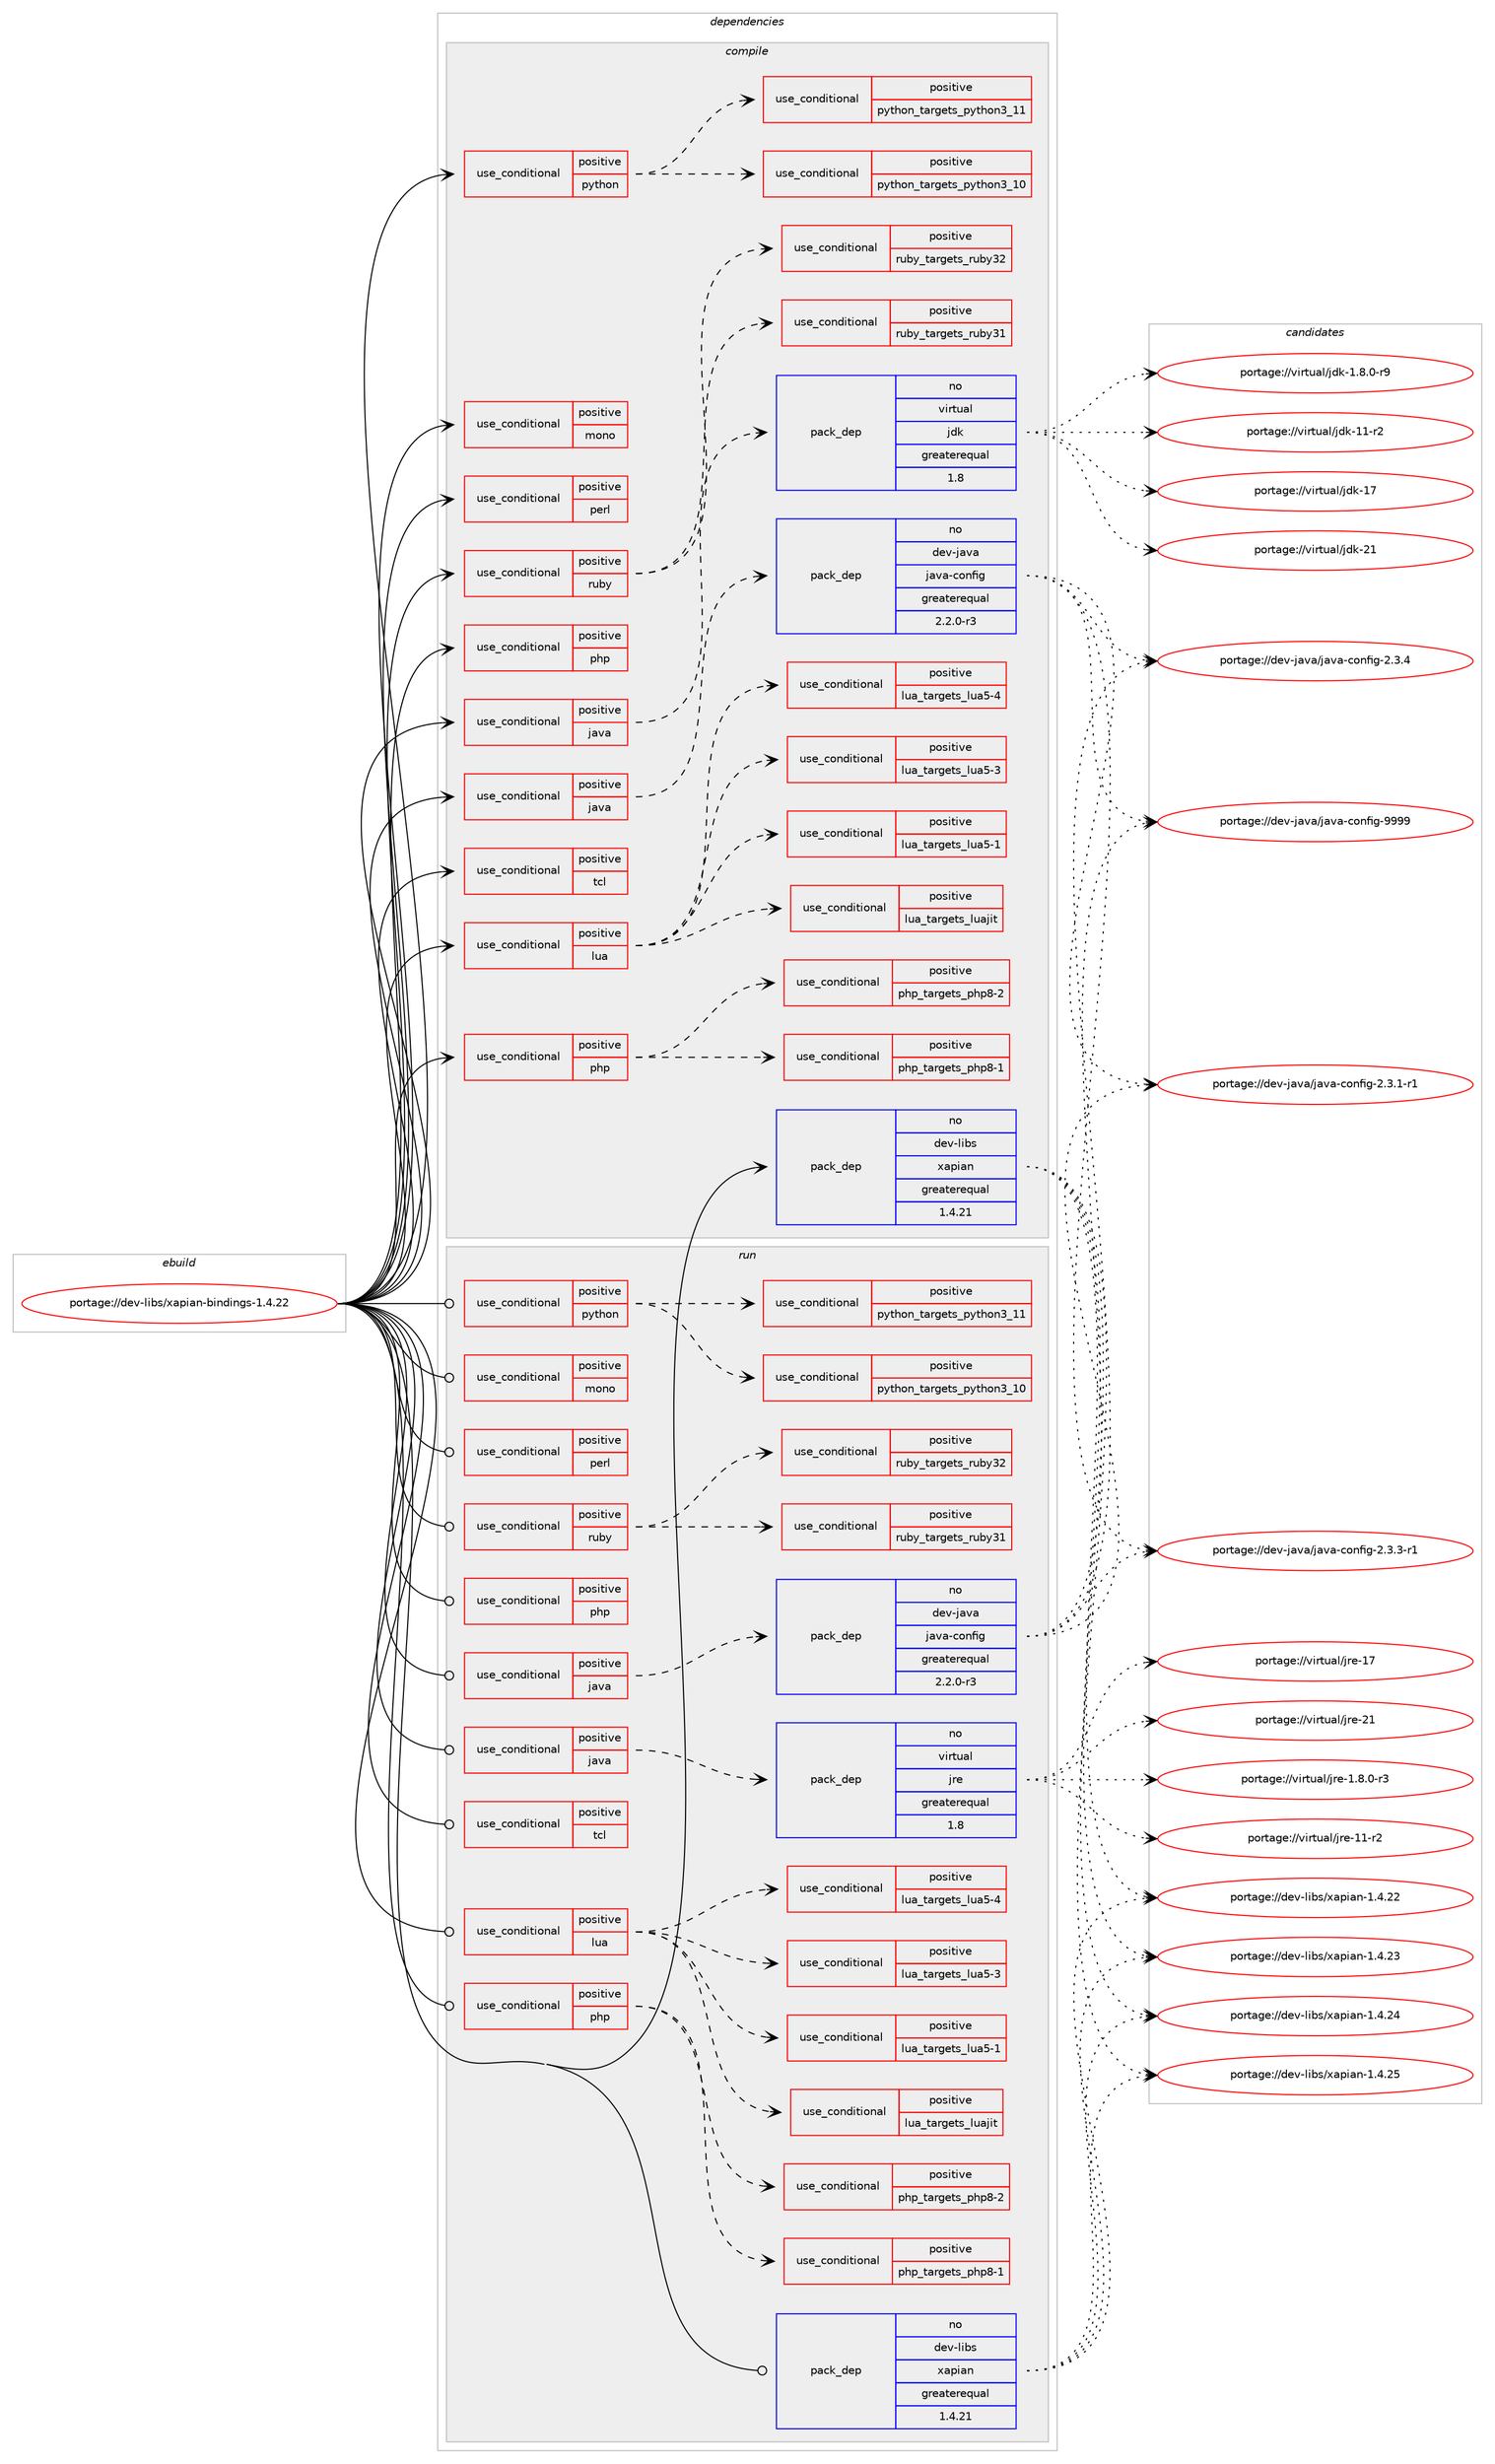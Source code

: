 digraph prolog {

# *************
# Graph options
# *************

newrank=true;
concentrate=true;
compound=true;
graph [rankdir=LR,fontname=Helvetica,fontsize=10,ranksep=1.5];#, ranksep=2.5, nodesep=0.2];
edge  [arrowhead=vee];
node  [fontname=Helvetica,fontsize=10];

# **********
# The ebuild
# **********

subgraph cluster_leftcol {
color=gray;
rank=same;
label=<<i>ebuild</i>>;
id [label="portage://dev-libs/xapian-bindings-1.4.22", color=red, width=4, href="../dev-libs/xapian-bindings-1.4.22.svg"];
}

# ****************
# The dependencies
# ****************

subgraph cluster_midcol {
color=gray;
label=<<i>dependencies</i>>;
subgraph cluster_compile {
fillcolor="#eeeeee";
style=filled;
label=<<i>compile</i>>;
subgraph cond27767 {
dependency58296 [label=<<TABLE BORDER="0" CELLBORDER="1" CELLSPACING="0" CELLPADDING="4"><TR><TD ROWSPAN="3" CELLPADDING="10">use_conditional</TD></TR><TR><TD>positive</TD></TR><TR><TD>java</TD></TR></TABLE>>, shape=none, color=red];
subgraph pack29365 {
dependency58297 [label=<<TABLE BORDER="0" CELLBORDER="1" CELLSPACING="0" CELLPADDING="4" WIDTH="220"><TR><TD ROWSPAN="6" CELLPADDING="30">pack_dep</TD></TR><TR><TD WIDTH="110">no</TD></TR><TR><TD>dev-java</TD></TR><TR><TD>java-config</TD></TR><TR><TD>greaterequal</TD></TR><TR><TD>2.2.0-r3</TD></TR></TABLE>>, shape=none, color=blue];
}
dependency58296:e -> dependency58297:w [weight=20,style="dashed",arrowhead="vee"];
}
id:e -> dependency58296:w [weight=20,style="solid",arrowhead="vee"];
subgraph cond27768 {
dependency58298 [label=<<TABLE BORDER="0" CELLBORDER="1" CELLSPACING="0" CELLPADDING="4"><TR><TD ROWSPAN="3" CELLPADDING="10">use_conditional</TD></TR><TR><TD>positive</TD></TR><TR><TD>java</TD></TR></TABLE>>, shape=none, color=red];
subgraph pack29366 {
dependency58299 [label=<<TABLE BORDER="0" CELLBORDER="1" CELLSPACING="0" CELLPADDING="4" WIDTH="220"><TR><TD ROWSPAN="6" CELLPADDING="30">pack_dep</TD></TR><TR><TD WIDTH="110">no</TD></TR><TR><TD>virtual</TD></TR><TR><TD>jdk</TD></TR><TR><TD>greaterequal</TD></TR><TR><TD>1.8</TD></TR></TABLE>>, shape=none, color=blue];
}
dependency58298:e -> dependency58299:w [weight=20,style="dashed",arrowhead="vee"];
}
id:e -> dependency58298:w [weight=20,style="solid",arrowhead="vee"];
subgraph cond27769 {
dependency58300 [label=<<TABLE BORDER="0" CELLBORDER="1" CELLSPACING="0" CELLPADDING="4"><TR><TD ROWSPAN="3" CELLPADDING="10">use_conditional</TD></TR><TR><TD>positive</TD></TR><TR><TD>lua</TD></TR></TABLE>>, shape=none, color=red];
subgraph cond27770 {
dependency58301 [label=<<TABLE BORDER="0" CELLBORDER="1" CELLSPACING="0" CELLPADDING="4"><TR><TD ROWSPAN="3" CELLPADDING="10">use_conditional</TD></TR><TR><TD>positive</TD></TR><TR><TD>lua_targets_luajit</TD></TR></TABLE>>, shape=none, color=red];
# *** BEGIN UNKNOWN DEPENDENCY TYPE (TODO) ***
# dependency58301 -> package_dependency(portage://dev-libs/xapian-bindings-1.4.22,install,no,dev-lang,luajit,none,[,,],any_same_slot,[])
# *** END UNKNOWN DEPENDENCY TYPE (TODO) ***

}
dependency58300:e -> dependency58301:w [weight=20,style="dashed",arrowhead="vee"];
subgraph cond27771 {
dependency58302 [label=<<TABLE BORDER="0" CELLBORDER="1" CELLSPACING="0" CELLPADDING="4"><TR><TD ROWSPAN="3" CELLPADDING="10">use_conditional</TD></TR><TR><TD>positive</TD></TR><TR><TD>lua_targets_lua5-1</TD></TR></TABLE>>, shape=none, color=red];
# *** BEGIN UNKNOWN DEPENDENCY TYPE (TODO) ***
# dependency58302 -> package_dependency(portage://dev-libs/xapian-bindings-1.4.22,install,no,dev-lang,lua,none,[,,],[slot(5.1)],[])
# *** END UNKNOWN DEPENDENCY TYPE (TODO) ***

}
dependency58300:e -> dependency58302:w [weight=20,style="dashed",arrowhead="vee"];
subgraph cond27772 {
dependency58303 [label=<<TABLE BORDER="0" CELLBORDER="1" CELLSPACING="0" CELLPADDING="4"><TR><TD ROWSPAN="3" CELLPADDING="10">use_conditional</TD></TR><TR><TD>positive</TD></TR><TR><TD>lua_targets_lua5-3</TD></TR></TABLE>>, shape=none, color=red];
# *** BEGIN UNKNOWN DEPENDENCY TYPE (TODO) ***
# dependency58303 -> package_dependency(portage://dev-libs/xapian-bindings-1.4.22,install,no,dev-lang,lua,none,[,,],[slot(5.3)],[])
# *** END UNKNOWN DEPENDENCY TYPE (TODO) ***

}
dependency58300:e -> dependency58303:w [weight=20,style="dashed",arrowhead="vee"];
subgraph cond27773 {
dependency58304 [label=<<TABLE BORDER="0" CELLBORDER="1" CELLSPACING="0" CELLPADDING="4"><TR><TD ROWSPAN="3" CELLPADDING="10">use_conditional</TD></TR><TR><TD>positive</TD></TR><TR><TD>lua_targets_lua5-4</TD></TR></TABLE>>, shape=none, color=red];
# *** BEGIN UNKNOWN DEPENDENCY TYPE (TODO) ***
# dependency58304 -> package_dependency(portage://dev-libs/xapian-bindings-1.4.22,install,no,dev-lang,lua,none,[,,],[slot(5.4)],[])
# *** END UNKNOWN DEPENDENCY TYPE (TODO) ***

}
dependency58300:e -> dependency58304:w [weight=20,style="dashed",arrowhead="vee"];
}
id:e -> dependency58300:w [weight=20,style="solid",arrowhead="vee"];
subgraph cond27774 {
dependency58305 [label=<<TABLE BORDER="0" CELLBORDER="1" CELLSPACING="0" CELLPADDING="4"><TR><TD ROWSPAN="3" CELLPADDING="10">use_conditional</TD></TR><TR><TD>positive</TD></TR><TR><TD>mono</TD></TR></TABLE>>, shape=none, color=red];
# *** BEGIN UNKNOWN DEPENDENCY TYPE (TODO) ***
# dependency58305 -> package_dependency(portage://dev-libs/xapian-bindings-1.4.22,install,no,dev-lang,mono,none,[,,],[],[])
# *** END UNKNOWN DEPENDENCY TYPE (TODO) ***

}
id:e -> dependency58305:w [weight=20,style="solid",arrowhead="vee"];
subgraph cond27775 {
dependency58306 [label=<<TABLE BORDER="0" CELLBORDER="1" CELLSPACING="0" CELLPADDING="4"><TR><TD ROWSPAN="3" CELLPADDING="10">use_conditional</TD></TR><TR><TD>positive</TD></TR><TR><TD>perl</TD></TR></TABLE>>, shape=none, color=red];
# *** BEGIN UNKNOWN DEPENDENCY TYPE (TODO) ***
# dependency58306 -> package_dependency(portage://dev-libs/xapian-bindings-1.4.22,install,no,dev-lang,perl,none,[,,],any_same_slot,[])
# *** END UNKNOWN DEPENDENCY TYPE (TODO) ***

}
id:e -> dependency58306:w [weight=20,style="solid",arrowhead="vee"];
subgraph cond27776 {
dependency58307 [label=<<TABLE BORDER="0" CELLBORDER="1" CELLSPACING="0" CELLPADDING="4"><TR><TD ROWSPAN="3" CELLPADDING="10">use_conditional</TD></TR><TR><TD>positive</TD></TR><TR><TD>php</TD></TR></TABLE>>, shape=none, color=red];
subgraph cond27777 {
dependency58308 [label=<<TABLE BORDER="0" CELLBORDER="1" CELLSPACING="0" CELLPADDING="4"><TR><TD ROWSPAN="3" CELLPADDING="10">use_conditional</TD></TR><TR><TD>positive</TD></TR><TR><TD>php_targets_php8-1</TD></TR></TABLE>>, shape=none, color=red];
# *** BEGIN UNKNOWN DEPENDENCY TYPE (TODO) ***
# dependency58308 -> package_dependency(portage://dev-libs/xapian-bindings-1.4.22,install,no,dev-lang,php,none,[,,],[slot(8.1)],[])
# *** END UNKNOWN DEPENDENCY TYPE (TODO) ***

}
dependency58307:e -> dependency58308:w [weight=20,style="dashed",arrowhead="vee"];
subgraph cond27778 {
dependency58309 [label=<<TABLE BORDER="0" CELLBORDER="1" CELLSPACING="0" CELLPADDING="4"><TR><TD ROWSPAN="3" CELLPADDING="10">use_conditional</TD></TR><TR><TD>positive</TD></TR><TR><TD>php_targets_php8-2</TD></TR></TABLE>>, shape=none, color=red];
# *** BEGIN UNKNOWN DEPENDENCY TYPE (TODO) ***
# dependency58309 -> package_dependency(portage://dev-libs/xapian-bindings-1.4.22,install,no,dev-lang,php,none,[,,],[slot(8.2)],[])
# *** END UNKNOWN DEPENDENCY TYPE (TODO) ***

}
dependency58307:e -> dependency58309:w [weight=20,style="dashed",arrowhead="vee"];
}
id:e -> dependency58307:w [weight=20,style="solid",arrowhead="vee"];
subgraph cond27779 {
dependency58310 [label=<<TABLE BORDER="0" CELLBORDER="1" CELLSPACING="0" CELLPADDING="4"><TR><TD ROWSPAN="3" CELLPADDING="10">use_conditional</TD></TR><TR><TD>positive</TD></TR><TR><TD>php</TD></TR></TABLE>>, shape=none, color=red];
# *** BEGIN UNKNOWN DEPENDENCY TYPE (TODO) ***
# dependency58310 -> package_dependency(portage://dev-libs/xapian-bindings-1.4.22,install,no,dev-lang,php,none,[,,],any_same_slot,[use(disable(threads),none)])
# *** END UNKNOWN DEPENDENCY TYPE (TODO) ***

}
id:e -> dependency58310:w [weight=20,style="solid",arrowhead="vee"];
subgraph cond27780 {
dependency58311 [label=<<TABLE BORDER="0" CELLBORDER="1" CELLSPACING="0" CELLPADDING="4"><TR><TD ROWSPAN="3" CELLPADDING="10">use_conditional</TD></TR><TR><TD>positive</TD></TR><TR><TD>python</TD></TR></TABLE>>, shape=none, color=red];
# *** BEGIN UNKNOWN DEPENDENCY TYPE (TODO) ***
# dependency58311 -> package_dependency(portage://dev-libs/xapian-bindings-1.4.22,install,no,dev-python,sphinx,none,[,,],[],[use(optenable(python_targets_python3_10),negative),use(optenable(python_targets_python3_11),negative)])
# *** END UNKNOWN DEPENDENCY TYPE (TODO) ***

subgraph cond27781 {
dependency58312 [label=<<TABLE BORDER="0" CELLBORDER="1" CELLSPACING="0" CELLPADDING="4"><TR><TD ROWSPAN="3" CELLPADDING="10">use_conditional</TD></TR><TR><TD>positive</TD></TR><TR><TD>python_targets_python3_10</TD></TR></TABLE>>, shape=none, color=red];
# *** BEGIN UNKNOWN DEPENDENCY TYPE (TODO) ***
# dependency58312 -> package_dependency(portage://dev-libs/xapian-bindings-1.4.22,install,no,dev-lang,python,none,[,,],[slot(3.10)],[use(enable(threads),positive)])
# *** END UNKNOWN DEPENDENCY TYPE (TODO) ***

}
dependency58311:e -> dependency58312:w [weight=20,style="dashed",arrowhead="vee"];
subgraph cond27782 {
dependency58313 [label=<<TABLE BORDER="0" CELLBORDER="1" CELLSPACING="0" CELLPADDING="4"><TR><TD ROWSPAN="3" CELLPADDING="10">use_conditional</TD></TR><TR><TD>positive</TD></TR><TR><TD>python_targets_python3_11</TD></TR></TABLE>>, shape=none, color=red];
# *** BEGIN UNKNOWN DEPENDENCY TYPE (TODO) ***
# dependency58313 -> package_dependency(portage://dev-libs/xapian-bindings-1.4.22,install,no,dev-lang,python,none,[,,],[slot(3.11)],[use(enable(threads),positive)])
# *** END UNKNOWN DEPENDENCY TYPE (TODO) ***

}
dependency58311:e -> dependency58313:w [weight=20,style="dashed",arrowhead="vee"];
}
id:e -> dependency58311:w [weight=20,style="solid",arrowhead="vee"];
subgraph cond27783 {
dependency58314 [label=<<TABLE BORDER="0" CELLBORDER="1" CELLSPACING="0" CELLPADDING="4"><TR><TD ROWSPAN="3" CELLPADDING="10">use_conditional</TD></TR><TR><TD>positive</TD></TR><TR><TD>ruby</TD></TR></TABLE>>, shape=none, color=red];
subgraph cond27784 {
dependency58315 [label=<<TABLE BORDER="0" CELLBORDER="1" CELLSPACING="0" CELLPADDING="4"><TR><TD ROWSPAN="3" CELLPADDING="10">use_conditional</TD></TR><TR><TD>positive</TD></TR><TR><TD>ruby_targets_ruby31</TD></TR></TABLE>>, shape=none, color=red];
# *** BEGIN UNKNOWN DEPENDENCY TYPE (TODO) ***
# dependency58315 -> package_dependency(portage://dev-libs/xapian-bindings-1.4.22,install,no,dev-lang,ruby,none,[,,],[slot(3.1)],[])
# *** END UNKNOWN DEPENDENCY TYPE (TODO) ***

}
dependency58314:e -> dependency58315:w [weight=20,style="dashed",arrowhead="vee"];
subgraph cond27785 {
dependency58316 [label=<<TABLE BORDER="0" CELLBORDER="1" CELLSPACING="0" CELLPADDING="4"><TR><TD ROWSPAN="3" CELLPADDING="10">use_conditional</TD></TR><TR><TD>positive</TD></TR><TR><TD>ruby_targets_ruby32</TD></TR></TABLE>>, shape=none, color=red];
# *** BEGIN UNKNOWN DEPENDENCY TYPE (TODO) ***
# dependency58316 -> package_dependency(portage://dev-libs/xapian-bindings-1.4.22,install,no,dev-lang,ruby,none,[,,],[slot(3.2)],[])
# *** END UNKNOWN DEPENDENCY TYPE (TODO) ***

}
dependency58314:e -> dependency58316:w [weight=20,style="dashed",arrowhead="vee"];
}
id:e -> dependency58314:w [weight=20,style="solid",arrowhead="vee"];
subgraph cond27786 {
dependency58317 [label=<<TABLE BORDER="0" CELLBORDER="1" CELLSPACING="0" CELLPADDING="4"><TR><TD ROWSPAN="3" CELLPADDING="10">use_conditional</TD></TR><TR><TD>positive</TD></TR><TR><TD>tcl</TD></TR></TABLE>>, shape=none, color=red];
# *** BEGIN UNKNOWN DEPENDENCY TYPE (TODO) ***
# dependency58317 -> package_dependency(portage://dev-libs/xapian-bindings-1.4.22,install,no,dev-lang,tcl,none,[,,],any_same_slot,[])
# *** END UNKNOWN DEPENDENCY TYPE (TODO) ***

}
id:e -> dependency58317:w [weight=20,style="solid",arrowhead="vee"];
subgraph pack29367 {
dependency58318 [label=<<TABLE BORDER="0" CELLBORDER="1" CELLSPACING="0" CELLPADDING="4" WIDTH="220"><TR><TD ROWSPAN="6" CELLPADDING="30">pack_dep</TD></TR><TR><TD WIDTH="110">no</TD></TR><TR><TD>dev-libs</TD></TR><TR><TD>xapian</TD></TR><TR><TD>greaterequal</TD></TR><TR><TD>1.4.21</TD></TR></TABLE>>, shape=none, color=blue];
}
id:e -> dependency58318:w [weight=20,style="solid",arrowhead="vee"];
# *** BEGIN UNKNOWN DEPENDENCY TYPE (TODO) ***
# id -> package_dependency(portage://dev-libs/xapian-bindings-1.4.22,install,no,virtual,pkgconfig,none,[,,],[],[])
# *** END UNKNOWN DEPENDENCY TYPE (TODO) ***

}
subgraph cluster_compileandrun {
fillcolor="#eeeeee";
style=filled;
label=<<i>compile and run</i>>;
}
subgraph cluster_run {
fillcolor="#eeeeee";
style=filled;
label=<<i>run</i>>;
subgraph cond27787 {
dependency58319 [label=<<TABLE BORDER="0" CELLBORDER="1" CELLSPACING="0" CELLPADDING="4"><TR><TD ROWSPAN="3" CELLPADDING="10">use_conditional</TD></TR><TR><TD>positive</TD></TR><TR><TD>java</TD></TR></TABLE>>, shape=none, color=red];
subgraph pack29368 {
dependency58320 [label=<<TABLE BORDER="0" CELLBORDER="1" CELLSPACING="0" CELLPADDING="4" WIDTH="220"><TR><TD ROWSPAN="6" CELLPADDING="30">pack_dep</TD></TR><TR><TD WIDTH="110">no</TD></TR><TR><TD>dev-java</TD></TR><TR><TD>java-config</TD></TR><TR><TD>greaterequal</TD></TR><TR><TD>2.2.0-r3</TD></TR></TABLE>>, shape=none, color=blue];
}
dependency58319:e -> dependency58320:w [weight=20,style="dashed",arrowhead="vee"];
}
id:e -> dependency58319:w [weight=20,style="solid",arrowhead="odot"];
subgraph cond27788 {
dependency58321 [label=<<TABLE BORDER="0" CELLBORDER="1" CELLSPACING="0" CELLPADDING="4"><TR><TD ROWSPAN="3" CELLPADDING="10">use_conditional</TD></TR><TR><TD>positive</TD></TR><TR><TD>java</TD></TR></TABLE>>, shape=none, color=red];
subgraph pack29369 {
dependency58322 [label=<<TABLE BORDER="0" CELLBORDER="1" CELLSPACING="0" CELLPADDING="4" WIDTH="220"><TR><TD ROWSPAN="6" CELLPADDING="30">pack_dep</TD></TR><TR><TD WIDTH="110">no</TD></TR><TR><TD>virtual</TD></TR><TR><TD>jre</TD></TR><TR><TD>greaterequal</TD></TR><TR><TD>1.8</TD></TR></TABLE>>, shape=none, color=blue];
}
dependency58321:e -> dependency58322:w [weight=20,style="dashed",arrowhead="vee"];
}
id:e -> dependency58321:w [weight=20,style="solid",arrowhead="odot"];
subgraph cond27789 {
dependency58323 [label=<<TABLE BORDER="0" CELLBORDER="1" CELLSPACING="0" CELLPADDING="4"><TR><TD ROWSPAN="3" CELLPADDING="10">use_conditional</TD></TR><TR><TD>positive</TD></TR><TR><TD>lua</TD></TR></TABLE>>, shape=none, color=red];
subgraph cond27790 {
dependency58324 [label=<<TABLE BORDER="0" CELLBORDER="1" CELLSPACING="0" CELLPADDING="4"><TR><TD ROWSPAN="3" CELLPADDING="10">use_conditional</TD></TR><TR><TD>positive</TD></TR><TR><TD>lua_targets_luajit</TD></TR></TABLE>>, shape=none, color=red];
# *** BEGIN UNKNOWN DEPENDENCY TYPE (TODO) ***
# dependency58324 -> package_dependency(portage://dev-libs/xapian-bindings-1.4.22,run,no,dev-lang,luajit,none,[,,],any_same_slot,[])
# *** END UNKNOWN DEPENDENCY TYPE (TODO) ***

}
dependency58323:e -> dependency58324:w [weight=20,style="dashed",arrowhead="vee"];
subgraph cond27791 {
dependency58325 [label=<<TABLE BORDER="0" CELLBORDER="1" CELLSPACING="0" CELLPADDING="4"><TR><TD ROWSPAN="3" CELLPADDING="10">use_conditional</TD></TR><TR><TD>positive</TD></TR><TR><TD>lua_targets_lua5-1</TD></TR></TABLE>>, shape=none, color=red];
# *** BEGIN UNKNOWN DEPENDENCY TYPE (TODO) ***
# dependency58325 -> package_dependency(portage://dev-libs/xapian-bindings-1.4.22,run,no,dev-lang,lua,none,[,,],[slot(5.1)],[])
# *** END UNKNOWN DEPENDENCY TYPE (TODO) ***

}
dependency58323:e -> dependency58325:w [weight=20,style="dashed",arrowhead="vee"];
subgraph cond27792 {
dependency58326 [label=<<TABLE BORDER="0" CELLBORDER="1" CELLSPACING="0" CELLPADDING="4"><TR><TD ROWSPAN="3" CELLPADDING="10">use_conditional</TD></TR><TR><TD>positive</TD></TR><TR><TD>lua_targets_lua5-3</TD></TR></TABLE>>, shape=none, color=red];
# *** BEGIN UNKNOWN DEPENDENCY TYPE (TODO) ***
# dependency58326 -> package_dependency(portage://dev-libs/xapian-bindings-1.4.22,run,no,dev-lang,lua,none,[,,],[slot(5.3)],[])
# *** END UNKNOWN DEPENDENCY TYPE (TODO) ***

}
dependency58323:e -> dependency58326:w [weight=20,style="dashed",arrowhead="vee"];
subgraph cond27793 {
dependency58327 [label=<<TABLE BORDER="0" CELLBORDER="1" CELLSPACING="0" CELLPADDING="4"><TR><TD ROWSPAN="3" CELLPADDING="10">use_conditional</TD></TR><TR><TD>positive</TD></TR><TR><TD>lua_targets_lua5-4</TD></TR></TABLE>>, shape=none, color=red];
# *** BEGIN UNKNOWN DEPENDENCY TYPE (TODO) ***
# dependency58327 -> package_dependency(portage://dev-libs/xapian-bindings-1.4.22,run,no,dev-lang,lua,none,[,,],[slot(5.4)],[])
# *** END UNKNOWN DEPENDENCY TYPE (TODO) ***

}
dependency58323:e -> dependency58327:w [weight=20,style="dashed",arrowhead="vee"];
}
id:e -> dependency58323:w [weight=20,style="solid",arrowhead="odot"];
subgraph cond27794 {
dependency58328 [label=<<TABLE BORDER="0" CELLBORDER="1" CELLSPACING="0" CELLPADDING="4"><TR><TD ROWSPAN="3" CELLPADDING="10">use_conditional</TD></TR><TR><TD>positive</TD></TR><TR><TD>mono</TD></TR></TABLE>>, shape=none, color=red];
# *** BEGIN UNKNOWN DEPENDENCY TYPE (TODO) ***
# dependency58328 -> package_dependency(portage://dev-libs/xapian-bindings-1.4.22,run,no,dev-lang,mono,none,[,,],[],[])
# *** END UNKNOWN DEPENDENCY TYPE (TODO) ***

}
id:e -> dependency58328:w [weight=20,style="solid",arrowhead="odot"];
subgraph cond27795 {
dependency58329 [label=<<TABLE BORDER="0" CELLBORDER="1" CELLSPACING="0" CELLPADDING="4"><TR><TD ROWSPAN="3" CELLPADDING="10">use_conditional</TD></TR><TR><TD>positive</TD></TR><TR><TD>perl</TD></TR></TABLE>>, shape=none, color=red];
# *** BEGIN UNKNOWN DEPENDENCY TYPE (TODO) ***
# dependency58329 -> package_dependency(portage://dev-libs/xapian-bindings-1.4.22,run,no,dev-lang,perl,none,[,,],any_same_slot,[])
# *** END UNKNOWN DEPENDENCY TYPE (TODO) ***

}
id:e -> dependency58329:w [weight=20,style="solid",arrowhead="odot"];
subgraph cond27796 {
dependency58330 [label=<<TABLE BORDER="0" CELLBORDER="1" CELLSPACING="0" CELLPADDING="4"><TR><TD ROWSPAN="3" CELLPADDING="10">use_conditional</TD></TR><TR><TD>positive</TD></TR><TR><TD>php</TD></TR></TABLE>>, shape=none, color=red];
subgraph cond27797 {
dependency58331 [label=<<TABLE BORDER="0" CELLBORDER="1" CELLSPACING="0" CELLPADDING="4"><TR><TD ROWSPAN="3" CELLPADDING="10">use_conditional</TD></TR><TR><TD>positive</TD></TR><TR><TD>php_targets_php8-1</TD></TR></TABLE>>, shape=none, color=red];
# *** BEGIN UNKNOWN DEPENDENCY TYPE (TODO) ***
# dependency58331 -> package_dependency(portage://dev-libs/xapian-bindings-1.4.22,run,no,dev-lang,php,none,[,,],[slot(8.1)],[])
# *** END UNKNOWN DEPENDENCY TYPE (TODO) ***

}
dependency58330:e -> dependency58331:w [weight=20,style="dashed",arrowhead="vee"];
subgraph cond27798 {
dependency58332 [label=<<TABLE BORDER="0" CELLBORDER="1" CELLSPACING="0" CELLPADDING="4"><TR><TD ROWSPAN="3" CELLPADDING="10">use_conditional</TD></TR><TR><TD>positive</TD></TR><TR><TD>php_targets_php8-2</TD></TR></TABLE>>, shape=none, color=red];
# *** BEGIN UNKNOWN DEPENDENCY TYPE (TODO) ***
# dependency58332 -> package_dependency(portage://dev-libs/xapian-bindings-1.4.22,run,no,dev-lang,php,none,[,,],[slot(8.2)],[])
# *** END UNKNOWN DEPENDENCY TYPE (TODO) ***

}
dependency58330:e -> dependency58332:w [weight=20,style="dashed",arrowhead="vee"];
}
id:e -> dependency58330:w [weight=20,style="solid",arrowhead="odot"];
subgraph cond27799 {
dependency58333 [label=<<TABLE BORDER="0" CELLBORDER="1" CELLSPACING="0" CELLPADDING="4"><TR><TD ROWSPAN="3" CELLPADDING="10">use_conditional</TD></TR><TR><TD>positive</TD></TR><TR><TD>php</TD></TR></TABLE>>, shape=none, color=red];
# *** BEGIN UNKNOWN DEPENDENCY TYPE (TODO) ***
# dependency58333 -> package_dependency(portage://dev-libs/xapian-bindings-1.4.22,run,no,dev-lang,php,none,[,,],any_same_slot,[use(disable(threads),none)])
# *** END UNKNOWN DEPENDENCY TYPE (TODO) ***

}
id:e -> dependency58333:w [weight=20,style="solid",arrowhead="odot"];
subgraph cond27800 {
dependency58334 [label=<<TABLE BORDER="0" CELLBORDER="1" CELLSPACING="0" CELLPADDING="4"><TR><TD ROWSPAN="3" CELLPADDING="10">use_conditional</TD></TR><TR><TD>positive</TD></TR><TR><TD>python</TD></TR></TABLE>>, shape=none, color=red];
# *** BEGIN UNKNOWN DEPENDENCY TYPE (TODO) ***
# dependency58334 -> package_dependency(portage://dev-libs/xapian-bindings-1.4.22,run,no,dev-python,sphinx,none,[,,],[],[use(optenable(python_targets_python3_10),negative),use(optenable(python_targets_python3_11),negative)])
# *** END UNKNOWN DEPENDENCY TYPE (TODO) ***

subgraph cond27801 {
dependency58335 [label=<<TABLE BORDER="0" CELLBORDER="1" CELLSPACING="0" CELLPADDING="4"><TR><TD ROWSPAN="3" CELLPADDING="10">use_conditional</TD></TR><TR><TD>positive</TD></TR><TR><TD>python_targets_python3_10</TD></TR></TABLE>>, shape=none, color=red];
# *** BEGIN UNKNOWN DEPENDENCY TYPE (TODO) ***
# dependency58335 -> package_dependency(portage://dev-libs/xapian-bindings-1.4.22,run,no,dev-lang,python,none,[,,],[slot(3.10)],[use(enable(threads),positive)])
# *** END UNKNOWN DEPENDENCY TYPE (TODO) ***

}
dependency58334:e -> dependency58335:w [weight=20,style="dashed",arrowhead="vee"];
subgraph cond27802 {
dependency58336 [label=<<TABLE BORDER="0" CELLBORDER="1" CELLSPACING="0" CELLPADDING="4"><TR><TD ROWSPAN="3" CELLPADDING="10">use_conditional</TD></TR><TR><TD>positive</TD></TR><TR><TD>python_targets_python3_11</TD></TR></TABLE>>, shape=none, color=red];
# *** BEGIN UNKNOWN DEPENDENCY TYPE (TODO) ***
# dependency58336 -> package_dependency(portage://dev-libs/xapian-bindings-1.4.22,run,no,dev-lang,python,none,[,,],[slot(3.11)],[use(enable(threads),positive)])
# *** END UNKNOWN DEPENDENCY TYPE (TODO) ***

}
dependency58334:e -> dependency58336:w [weight=20,style="dashed",arrowhead="vee"];
}
id:e -> dependency58334:w [weight=20,style="solid",arrowhead="odot"];
subgraph cond27803 {
dependency58337 [label=<<TABLE BORDER="0" CELLBORDER="1" CELLSPACING="0" CELLPADDING="4"><TR><TD ROWSPAN="3" CELLPADDING="10">use_conditional</TD></TR><TR><TD>positive</TD></TR><TR><TD>ruby</TD></TR></TABLE>>, shape=none, color=red];
subgraph cond27804 {
dependency58338 [label=<<TABLE BORDER="0" CELLBORDER="1" CELLSPACING="0" CELLPADDING="4"><TR><TD ROWSPAN="3" CELLPADDING="10">use_conditional</TD></TR><TR><TD>positive</TD></TR><TR><TD>ruby_targets_ruby31</TD></TR></TABLE>>, shape=none, color=red];
# *** BEGIN UNKNOWN DEPENDENCY TYPE (TODO) ***
# dependency58338 -> package_dependency(portage://dev-libs/xapian-bindings-1.4.22,run,no,dev-lang,ruby,none,[,,],[slot(3.1)],[])
# *** END UNKNOWN DEPENDENCY TYPE (TODO) ***

}
dependency58337:e -> dependency58338:w [weight=20,style="dashed",arrowhead="vee"];
subgraph cond27805 {
dependency58339 [label=<<TABLE BORDER="0" CELLBORDER="1" CELLSPACING="0" CELLPADDING="4"><TR><TD ROWSPAN="3" CELLPADDING="10">use_conditional</TD></TR><TR><TD>positive</TD></TR><TR><TD>ruby_targets_ruby32</TD></TR></TABLE>>, shape=none, color=red];
# *** BEGIN UNKNOWN DEPENDENCY TYPE (TODO) ***
# dependency58339 -> package_dependency(portage://dev-libs/xapian-bindings-1.4.22,run,no,dev-lang,ruby,none,[,,],[slot(3.2)],[])
# *** END UNKNOWN DEPENDENCY TYPE (TODO) ***

}
dependency58337:e -> dependency58339:w [weight=20,style="dashed",arrowhead="vee"];
}
id:e -> dependency58337:w [weight=20,style="solid",arrowhead="odot"];
subgraph cond27806 {
dependency58340 [label=<<TABLE BORDER="0" CELLBORDER="1" CELLSPACING="0" CELLPADDING="4"><TR><TD ROWSPAN="3" CELLPADDING="10">use_conditional</TD></TR><TR><TD>positive</TD></TR><TR><TD>tcl</TD></TR></TABLE>>, shape=none, color=red];
# *** BEGIN UNKNOWN DEPENDENCY TYPE (TODO) ***
# dependency58340 -> package_dependency(portage://dev-libs/xapian-bindings-1.4.22,run,no,dev-lang,tcl,none,[,,],any_same_slot,[])
# *** END UNKNOWN DEPENDENCY TYPE (TODO) ***

}
id:e -> dependency58340:w [weight=20,style="solid",arrowhead="odot"];
subgraph pack29370 {
dependency58341 [label=<<TABLE BORDER="0" CELLBORDER="1" CELLSPACING="0" CELLPADDING="4" WIDTH="220"><TR><TD ROWSPAN="6" CELLPADDING="30">pack_dep</TD></TR><TR><TD WIDTH="110">no</TD></TR><TR><TD>dev-libs</TD></TR><TR><TD>xapian</TD></TR><TR><TD>greaterequal</TD></TR><TR><TD>1.4.21</TD></TR></TABLE>>, shape=none, color=blue];
}
id:e -> dependency58341:w [weight=20,style="solid",arrowhead="odot"];
}
}

# **************
# The candidates
# **************

subgraph cluster_choices {
rank=same;
color=gray;
label=<<i>candidates</i>>;

subgraph choice29365 {
color=black;
nodesep=1;
choice10010111845106971189747106971189745991111101021051034550465146494511449 [label="portage://dev-java/java-config-2.3.1-r1", color=red, width=4,href="../dev-java/java-config-2.3.1-r1.svg"];
choice10010111845106971189747106971189745991111101021051034550465146514511449 [label="portage://dev-java/java-config-2.3.3-r1", color=red, width=4,href="../dev-java/java-config-2.3.3-r1.svg"];
choice1001011184510697118974710697118974599111110102105103455046514652 [label="portage://dev-java/java-config-2.3.4", color=red, width=4,href="../dev-java/java-config-2.3.4.svg"];
choice10010111845106971189747106971189745991111101021051034557575757 [label="portage://dev-java/java-config-9999", color=red, width=4,href="../dev-java/java-config-9999.svg"];
dependency58297:e -> choice10010111845106971189747106971189745991111101021051034550465146494511449:w [style=dotted,weight="100"];
dependency58297:e -> choice10010111845106971189747106971189745991111101021051034550465146514511449:w [style=dotted,weight="100"];
dependency58297:e -> choice1001011184510697118974710697118974599111110102105103455046514652:w [style=dotted,weight="100"];
dependency58297:e -> choice10010111845106971189747106971189745991111101021051034557575757:w [style=dotted,weight="100"];
}
subgraph choice29366 {
color=black;
nodesep=1;
choice11810511411611797108471061001074549465646484511457 [label="portage://virtual/jdk-1.8.0-r9", color=red, width=4,href="../virtual/jdk-1.8.0-r9.svg"];
choice11810511411611797108471061001074549494511450 [label="portage://virtual/jdk-11-r2", color=red, width=4,href="../virtual/jdk-11-r2.svg"];
choice1181051141161179710847106100107454955 [label="portage://virtual/jdk-17", color=red, width=4,href="../virtual/jdk-17.svg"];
choice1181051141161179710847106100107455049 [label="portage://virtual/jdk-21", color=red, width=4,href="../virtual/jdk-21.svg"];
dependency58299:e -> choice11810511411611797108471061001074549465646484511457:w [style=dotted,weight="100"];
dependency58299:e -> choice11810511411611797108471061001074549494511450:w [style=dotted,weight="100"];
dependency58299:e -> choice1181051141161179710847106100107454955:w [style=dotted,weight="100"];
dependency58299:e -> choice1181051141161179710847106100107455049:w [style=dotted,weight="100"];
}
subgraph choice29367 {
color=black;
nodesep=1;
choice100101118451081059811547120971121059711045494652465050 [label="portage://dev-libs/xapian-1.4.22", color=red, width=4,href="../dev-libs/xapian-1.4.22.svg"];
choice100101118451081059811547120971121059711045494652465051 [label="portage://dev-libs/xapian-1.4.23", color=red, width=4,href="../dev-libs/xapian-1.4.23.svg"];
choice100101118451081059811547120971121059711045494652465052 [label="portage://dev-libs/xapian-1.4.24", color=red, width=4,href="../dev-libs/xapian-1.4.24.svg"];
choice100101118451081059811547120971121059711045494652465053 [label="portage://dev-libs/xapian-1.4.25", color=red, width=4,href="../dev-libs/xapian-1.4.25.svg"];
dependency58318:e -> choice100101118451081059811547120971121059711045494652465050:w [style=dotted,weight="100"];
dependency58318:e -> choice100101118451081059811547120971121059711045494652465051:w [style=dotted,weight="100"];
dependency58318:e -> choice100101118451081059811547120971121059711045494652465052:w [style=dotted,weight="100"];
dependency58318:e -> choice100101118451081059811547120971121059711045494652465053:w [style=dotted,weight="100"];
}
subgraph choice29368 {
color=black;
nodesep=1;
choice10010111845106971189747106971189745991111101021051034550465146494511449 [label="portage://dev-java/java-config-2.3.1-r1", color=red, width=4,href="../dev-java/java-config-2.3.1-r1.svg"];
choice10010111845106971189747106971189745991111101021051034550465146514511449 [label="portage://dev-java/java-config-2.3.3-r1", color=red, width=4,href="../dev-java/java-config-2.3.3-r1.svg"];
choice1001011184510697118974710697118974599111110102105103455046514652 [label="portage://dev-java/java-config-2.3.4", color=red, width=4,href="../dev-java/java-config-2.3.4.svg"];
choice10010111845106971189747106971189745991111101021051034557575757 [label="portage://dev-java/java-config-9999", color=red, width=4,href="../dev-java/java-config-9999.svg"];
dependency58320:e -> choice10010111845106971189747106971189745991111101021051034550465146494511449:w [style=dotted,weight="100"];
dependency58320:e -> choice10010111845106971189747106971189745991111101021051034550465146514511449:w [style=dotted,weight="100"];
dependency58320:e -> choice1001011184510697118974710697118974599111110102105103455046514652:w [style=dotted,weight="100"];
dependency58320:e -> choice10010111845106971189747106971189745991111101021051034557575757:w [style=dotted,weight="100"];
}
subgraph choice29369 {
color=black;
nodesep=1;
choice11810511411611797108471061141014549465646484511451 [label="portage://virtual/jre-1.8.0-r3", color=red, width=4,href="../virtual/jre-1.8.0-r3.svg"];
choice11810511411611797108471061141014549494511450 [label="portage://virtual/jre-11-r2", color=red, width=4,href="../virtual/jre-11-r2.svg"];
choice1181051141161179710847106114101454955 [label="portage://virtual/jre-17", color=red, width=4,href="../virtual/jre-17.svg"];
choice1181051141161179710847106114101455049 [label="portage://virtual/jre-21", color=red, width=4,href="../virtual/jre-21.svg"];
dependency58322:e -> choice11810511411611797108471061141014549465646484511451:w [style=dotted,weight="100"];
dependency58322:e -> choice11810511411611797108471061141014549494511450:w [style=dotted,weight="100"];
dependency58322:e -> choice1181051141161179710847106114101454955:w [style=dotted,weight="100"];
dependency58322:e -> choice1181051141161179710847106114101455049:w [style=dotted,weight="100"];
}
subgraph choice29370 {
color=black;
nodesep=1;
choice100101118451081059811547120971121059711045494652465050 [label="portage://dev-libs/xapian-1.4.22", color=red, width=4,href="../dev-libs/xapian-1.4.22.svg"];
choice100101118451081059811547120971121059711045494652465051 [label="portage://dev-libs/xapian-1.4.23", color=red, width=4,href="../dev-libs/xapian-1.4.23.svg"];
choice100101118451081059811547120971121059711045494652465052 [label="portage://dev-libs/xapian-1.4.24", color=red, width=4,href="../dev-libs/xapian-1.4.24.svg"];
choice100101118451081059811547120971121059711045494652465053 [label="portage://dev-libs/xapian-1.4.25", color=red, width=4,href="../dev-libs/xapian-1.4.25.svg"];
dependency58341:e -> choice100101118451081059811547120971121059711045494652465050:w [style=dotted,weight="100"];
dependency58341:e -> choice100101118451081059811547120971121059711045494652465051:w [style=dotted,weight="100"];
dependency58341:e -> choice100101118451081059811547120971121059711045494652465052:w [style=dotted,weight="100"];
dependency58341:e -> choice100101118451081059811547120971121059711045494652465053:w [style=dotted,weight="100"];
}
}

}
